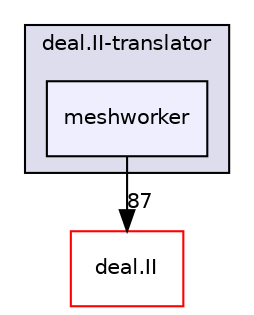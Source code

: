 digraph "include/deal.II-translator/meshworker" {
  compound=true
  node [ fontsize="10", fontname="Helvetica"];
  edge [ labelfontsize="10", labelfontname="Helvetica"];
  subgraph clusterdir_386d89ad50a3909c2af5a93b48d2c3ff {
    graph [ bgcolor="#ddddee", pencolor="black", label="deal.II-translator" fontname="Helvetica", fontsize="10", URL="dir_386d89ad50a3909c2af5a93b48d2c3ff.html"]
  dir_ad2896c6d39e0fd0b60e775d087d83db [shape=box, label="meshworker", style="filled", fillcolor="#eeeeff", pencolor="black", URL="dir_ad2896c6d39e0fd0b60e775d087d83db.html"];
  }
  dir_ee90d91a514b839c31faec7a1d916f67 [shape=box label="deal.II" fillcolor="white" style="filled" color="red" URL="dir_ee90d91a514b839c31faec7a1d916f67.html"];
  dir_ad2896c6d39e0fd0b60e775d087d83db->dir_ee90d91a514b839c31faec7a1d916f67 [headlabel="87", labeldistance=1.5 headhref="dir_000108_000009.html"];
}
